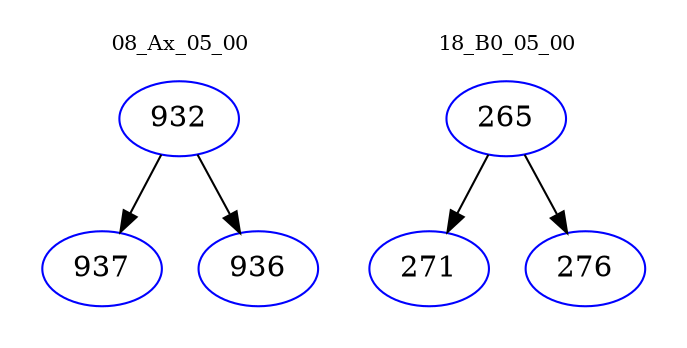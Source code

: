 digraph{
subgraph cluster_0 {
color = white
label = "08_Ax_05_00";
fontsize=10;
T0_932 [label="932", color="blue"]
T0_932 -> T0_937 [color="black"]
T0_937 [label="937", color="blue"]
T0_932 -> T0_936 [color="black"]
T0_936 [label="936", color="blue"]
}
subgraph cluster_1 {
color = white
label = "18_B0_05_00";
fontsize=10;
T1_265 [label="265", color="blue"]
T1_265 -> T1_271 [color="black"]
T1_271 [label="271", color="blue"]
T1_265 -> T1_276 [color="black"]
T1_276 [label="276", color="blue"]
}
}
